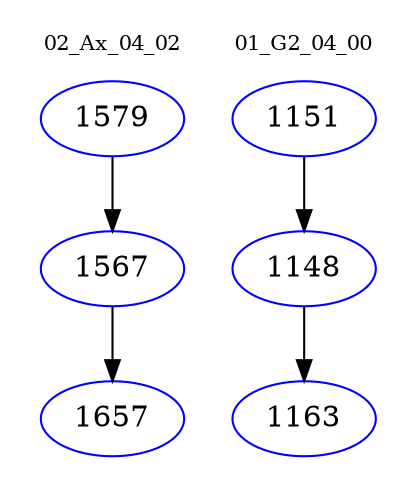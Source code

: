 digraph{
subgraph cluster_0 {
color = white
label = "02_Ax_04_02";
fontsize=10;
T0_1579 [label="1579", color="blue"]
T0_1579 -> T0_1567 [color="black"]
T0_1567 [label="1567", color="blue"]
T0_1567 -> T0_1657 [color="black"]
T0_1657 [label="1657", color="blue"]
}
subgraph cluster_1 {
color = white
label = "01_G2_04_00";
fontsize=10;
T1_1151 [label="1151", color="blue"]
T1_1151 -> T1_1148 [color="black"]
T1_1148 [label="1148", color="blue"]
T1_1148 -> T1_1163 [color="black"]
T1_1163 [label="1163", color="blue"]
}
}
